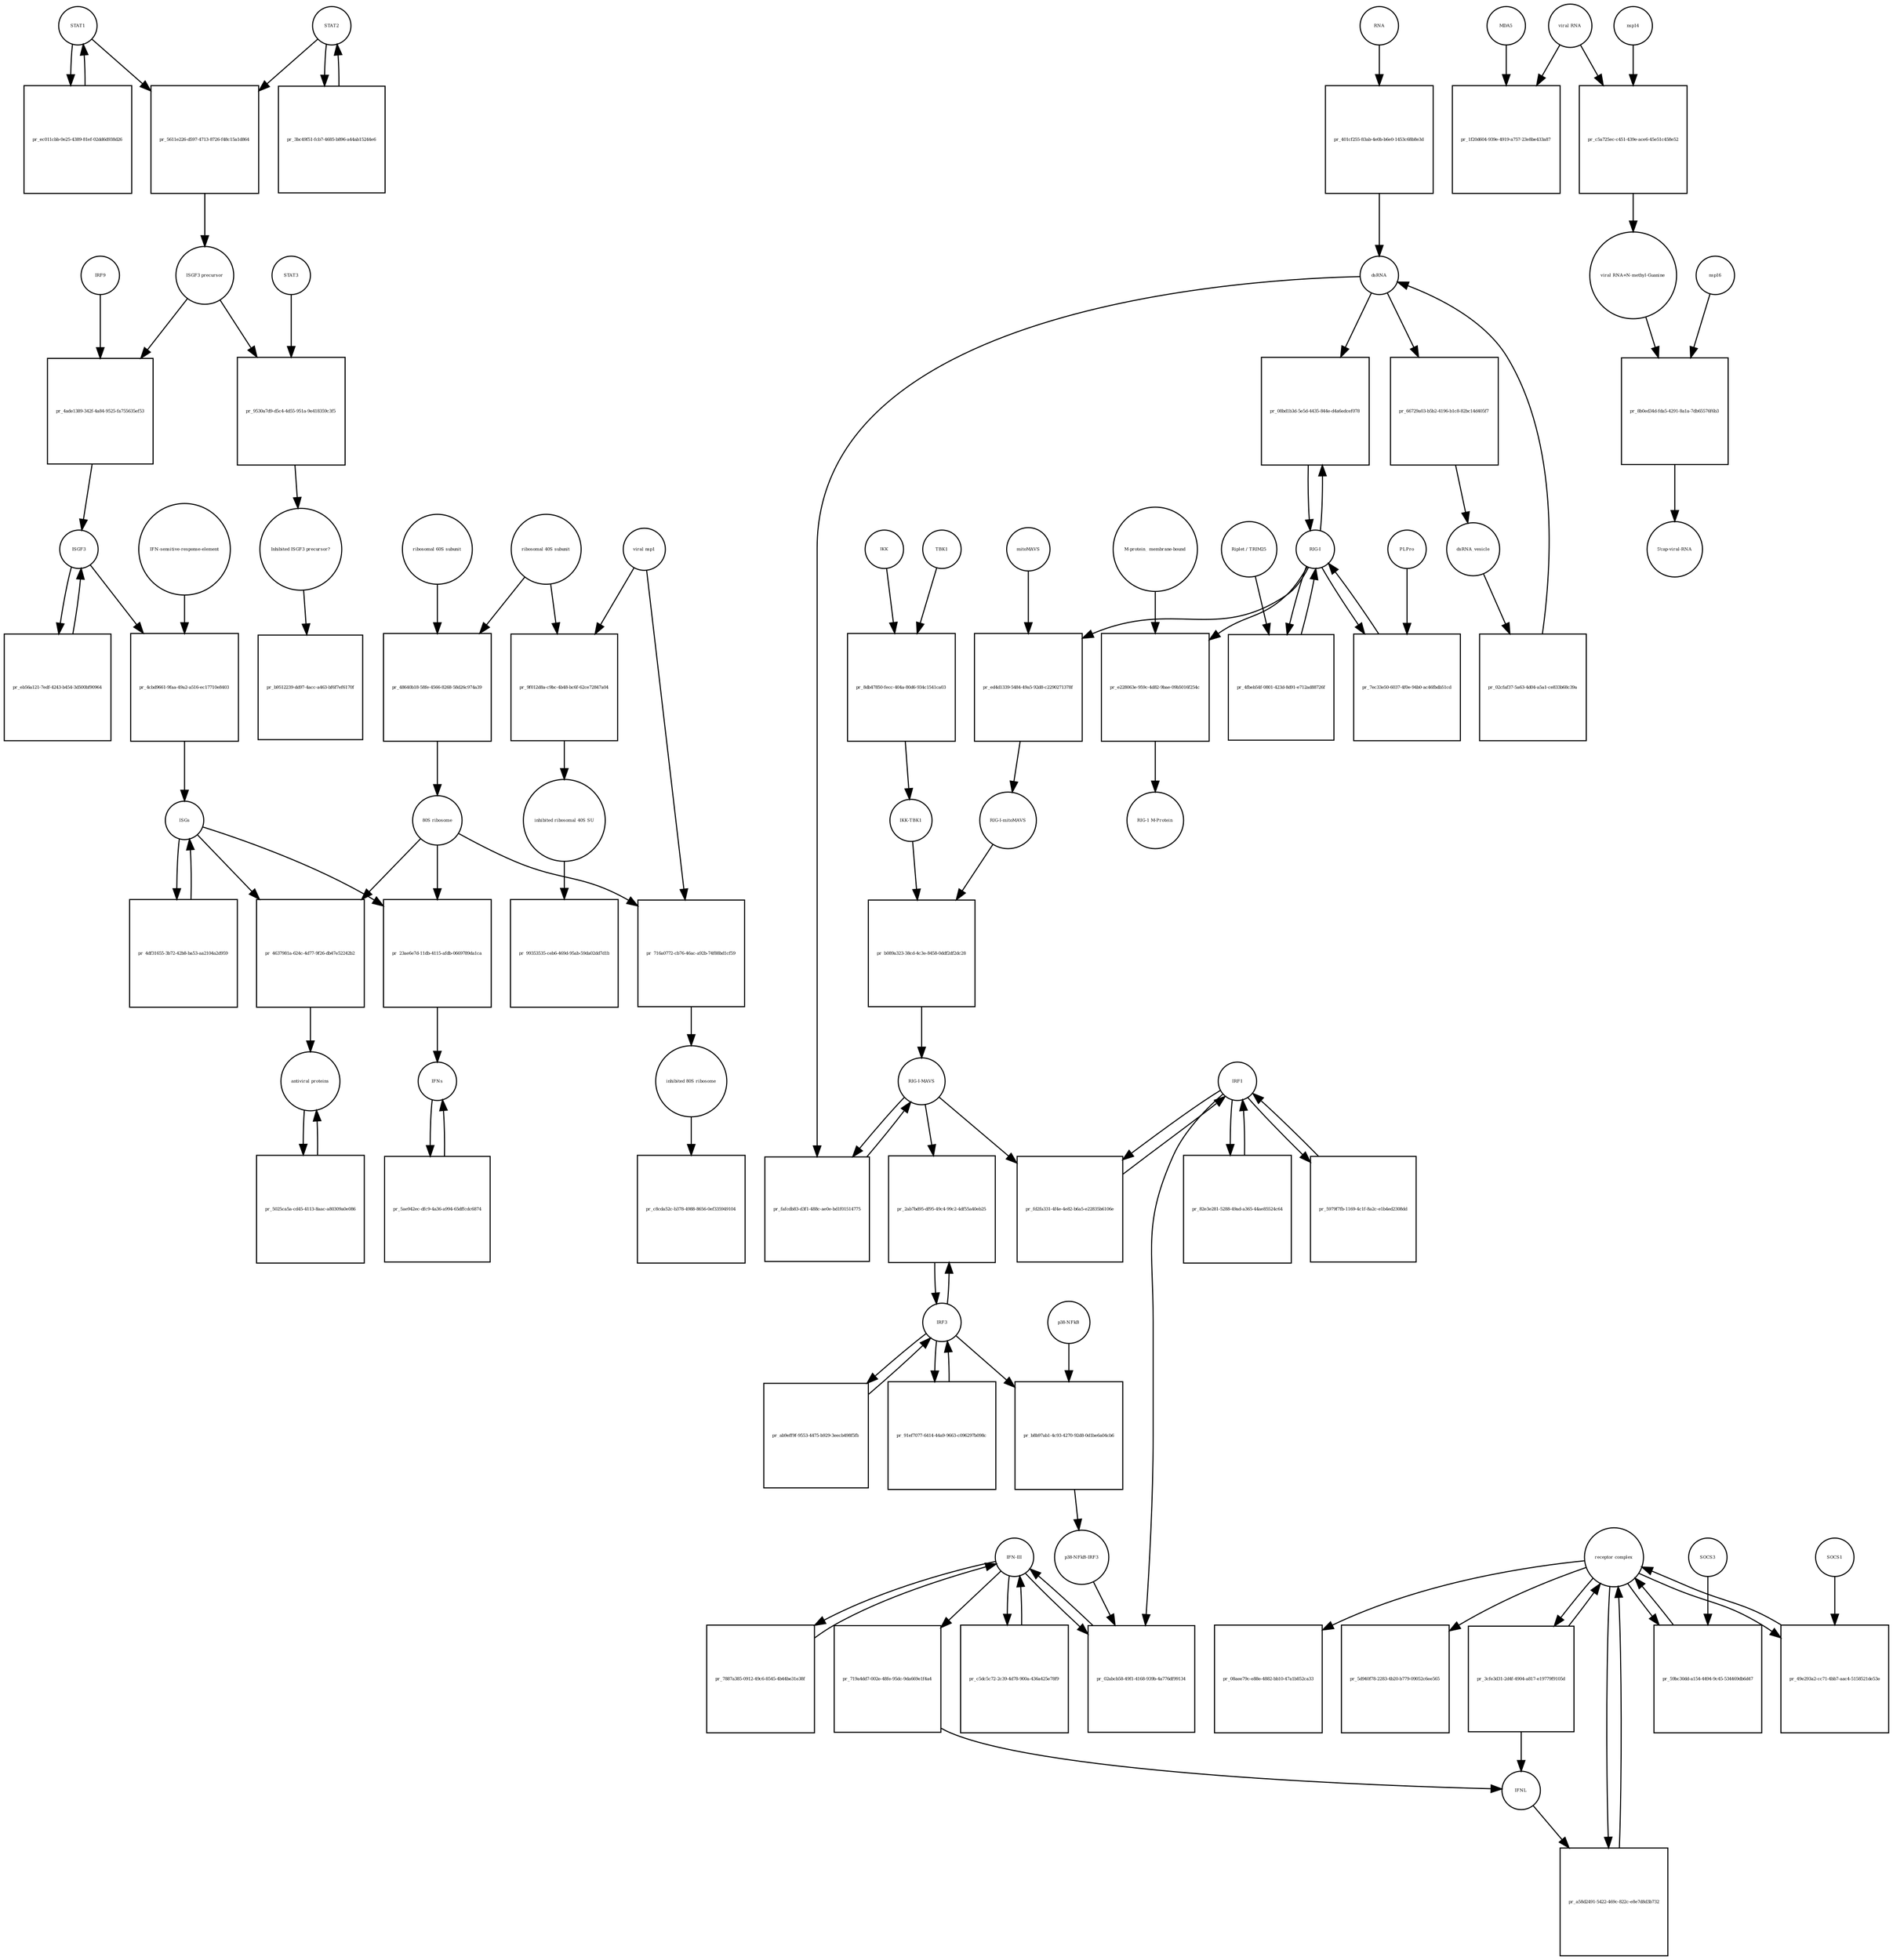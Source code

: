 strict digraph  {
STAT1 [annotation="", bipartite=0, cls=macromolecule, fontsize=4, label=STAT1, shape=circle];
"pr_5611e226-d597-4713-8726-f48c15a1d864" [annotation="", bipartite=1, cls=process, fontsize=4, label="pr_5611e226-d597-4713-8726-f48c15a1d864", shape=square];
STAT2 [annotation="", bipartite=0, cls=macromolecule, fontsize=4, label=STAT2, shape=circle];
"ISGF3 precursor" [annotation="", bipartite=0, cls=complex, fontsize=4, label="ISGF3 precursor", shape=circle];
"pr_4ade1389-342f-4a84-9525-fa755635ef53" [annotation="", bipartite=1, cls=process, fontsize=4, label="pr_4ade1389-342f-4a84-9525-fa755635ef53", shape=square];
IRF9 [annotation="", bipartite=0, cls=macromolecule, fontsize=4, label=IRF9, shape=circle];
ISGF3 [annotation="", bipartite=0, cls=complex, fontsize=4, label=ISGF3, shape=circle];
"pr_ec011cbb-0e25-4389-81ef-02dd6d938d26" [annotation="", bipartite=1, cls=process, fontsize=4, label="pr_ec011cbb-0e25-4389-81ef-02dd6d938d26", shape=square];
"pr_3bc49f51-fcb7-4685-b896-a44ab15244e6" [annotation="", bipartite=1, cls=process, fontsize=4, label="pr_3bc49f51-fcb7-4685-b896-a44ab15244e6", shape=square];
"receptor complex" [annotation="", bipartite=0, cls=complex, fontsize=4, label="receptor complex", shape=circle];
"pr_a58d2491-5422-469c-822c-e8e7d8d3b732" [annotation="", bipartite=1, cls=process, fontsize=4, label="pr_a58d2491-5422-469c-822c-e8e7d8d3b732", shape=square];
IFNL [annotation="", bipartite=0, cls=macromolecule, fontsize=4, label=IFNL, shape=circle];
"IFN-sensitive-response-element" [annotation="", bipartite=0, cls="nucleic acid feature", fontsize=4, label="IFN-sensitive-response-element", shape=circle];
"pr_4cbd9661-9faa-49a2-a516-ec17710e8403" [annotation="", bipartite=1, cls=process, fontsize=4, label="pr_4cbd9661-9faa-49a2-a516-ec17710e8403", shape=square];
ISGs [annotation="", bipartite=0, cls="nucleic acid feature", fontsize=4, label=ISGs, shape=circle];
"pr_23ae6e7d-11db-4115-afdb-0669789da1ca" [annotation="", bipartite=1, cls=process, fontsize=4, label="pr_23ae6e7d-11db-4115-afdb-0669789da1ca", shape=square];
IFNs [annotation="", bipartite=0, cls=macromolecule, fontsize=4, label=IFNs, shape=circle];
"80S ribosome" [annotation="", bipartite=0, cls=complex, fontsize=4, label="80S ribosome", shape=circle];
"pr_4637981a-624c-4d77-9f26-db47e52242b2" [annotation="", bipartite=1, cls=process, fontsize=4, label="pr_4637981a-624c-4d77-9f26-db47e52242b2", shape=square];
"antiviral proteins" [annotation="", bipartite=0, cls=macromolecule, fontsize=4, label="antiviral proteins", shape=circle];
"pr_eb56a121-7edf-4243-b454-3d500bf90964" [annotation="", bipartite=1, cls=process, fontsize=4, label="pr_eb56a121-7edf-4243-b454-3d500bf90964", shape=square];
"pr_4df31655-3b72-42b8-ba53-aa2104a2d959" [annotation="", bipartite=1, cls=process, fontsize=4, label="pr_4df31655-3b72-42b8-ba53-aa2104a2d959", shape=square];
"pr_5025ca5a-cd45-4113-8aac-a80309a0e086" [annotation="", bipartite=1, cls=process, fontsize=4, label="pr_5025ca5a-cd45-4113-8aac-a80309a0e086", shape=square];
"viral RNA" [annotation="", bipartite=0, cls="nucleic acid feature", fontsize=4, label="viral RNA", shape=circle];
"pr_1f20d604-939e-4919-a757-23e8be433a87" [annotation="", bipartite=1, cls=process, fontsize=4, label="pr_1f20d604-939e-4919-a757-23e8be433a87", shape=square];
MDA5 [annotation="", bipartite=0, cls=macromolecule, fontsize=4, label=MDA5, shape=circle];
"pr_c5a725ec-c451-439e-ace6-45e51c458e52" [annotation="", bipartite=1, cls=process, fontsize=4, label="pr_c5a725ec-c451-439e-ace6-45e51c458e52", shape=square];
"viral RNA+N-methyl-Guanine" [annotation="", bipartite=0, cls="nucleic acid feature", fontsize=4, label="viral RNA+N-methyl-Guanine", shape=circle];
nsp14 [annotation="", bipartite=0, cls=macromolecule, fontsize=4, label=nsp14, shape=circle];
"pr_8b0ed34d-fda5-4291-8a1a-7db65576f6b3" [annotation="", bipartite=1, cls=process, fontsize=4, label="pr_8b0ed34d-fda5-4291-8a1a-7db65576f6b3", shape=square];
"5'cap-viral-RNA" [annotation="", bipartite=0, cls="nucleic acid feature", fontsize=4, label="5'cap-viral-RNA", shape=circle];
nsp16 [annotation="", bipartite=0, cls=macromolecule, fontsize=4, label=nsp16, shape=circle];
IKK [annotation="", bipartite=0, cls=macromolecule, fontsize=4, label=IKK, shape=circle];
"pr_8db47850-fecc-404a-80d6-934c1541ca03" [annotation="", bipartite=1, cls=process, fontsize=4, label="pr_8db47850-fecc-404a-80d6-934c1541ca03", shape=square];
TBK1 [annotation="", bipartite=0, cls=macromolecule, fontsize=4, label=TBK1, shape=circle];
"IKK-TBK1" [annotation="", bipartite=0, cls=complex, fontsize=4, label="IKK-TBK1", shape=circle];
IRF3 [annotation="", bipartite=0, cls=macromolecule, fontsize=4, label=IRF3, shape=circle];
"pr_2ab7bd95-df95-49c4-99c2-4df55a40eb25" [annotation="", bipartite=1, cls=process, fontsize=4, label="pr_2ab7bd95-df95-49c4-99c2-4df55a40eb25", shape=square];
"RIG-I-MAVS" [annotation="", bipartite=0, cls=complex, fontsize=4, label="RIG-I-MAVS", shape=circle];
"pr_fafcdb83-d3f1-488c-ae0e-bd1f01514775" [annotation="", bipartite=1, cls=process, fontsize=4, label="pr_fafcdb83-d3f1-488c-ae0e-bd1f01514775", shape=square];
dsRNA [annotation="", bipartite=0, cls="nucleic acid feature", fontsize=4, label=dsRNA, shape=circle];
IRF1 [annotation="", bipartite=0, cls=macromolecule, fontsize=4, label=IRF1, shape=circle];
"pr_fd2fa331-4f4e-4e82-b6a5-e22835b6106e" [annotation="", bipartite=1, cls=process, fontsize=4, label="pr_fd2fa331-4f4e-4e82-b6a5-e22835b6106e", shape=square];
"IFN-III" [annotation="", bipartite=0, cls=macromolecule, fontsize=4, label="IFN-III", shape=circle];
"pr_c5dc5c72-2c39-4d78-900a-436a425e78f9" [annotation="", bipartite=1, cls=process, fontsize=4, label="pr_c5dc5c72-2c39-4d78-900a-436a425e78f9", shape=square];
"pr_7887a385-0912-49c6-8545-4b44be31e38f" [annotation="", bipartite=1, cls=process, fontsize=4, label="pr_7887a385-0912-49c6-8545-4b44be31e38f", shape=square];
"pr_02abcb58-49f1-4168-939b-4a776df99134" [annotation="", bipartite=1, cls=process, fontsize=4, label="pr_02abcb58-49f1-4168-939b-4a776df99134", shape=square];
"p38-NFkB-IRF3" [annotation="", bipartite=0, cls=complex, fontsize=4, label="p38-NFkB-IRF3", shape=circle];
"pr_719a4dd7-002e-48fe-95dc-9da669e1f4a4" [annotation="", bipartite=1, cls=process, fontsize=4, label="pr_719a4dd7-002e-48fe-95dc-9da669e1f4a4", shape=square];
"RIG-I" [annotation="", bipartite=0, cls=macromolecule, fontsize=4, label="RIG-I", shape=circle];
"pr_08bd1b3d-5e5d-4435-844e-d4a6edcef078" [annotation="", bipartite=1, cls=process, fontsize=4, label="pr_08bd1b3d-5e5d-4435-844e-d4a6edcef078", shape=square];
"RIG-I-mitoMAVS" [annotation="", bipartite=0, cls=complex, fontsize=4, label="RIG-I-mitoMAVS", shape=circle];
"pr_b089a323-38cd-4c3e-8458-0ddf2df2dc28" [annotation="", bipartite=1, cls=process, fontsize=4, label="pr_b089a323-38cd-4c3e-8458-0ddf2df2dc28", shape=square];
"p38-NFkB" [annotation="", bipartite=0, cls=complex, fontsize=4, label="p38-NFkB", shape=circle];
"pr_b8b97ab1-4c93-4270-92d8-0d1be6a04cb6" [annotation="", bipartite=1, cls=process, fontsize=4, label="pr_b8b97ab1-4c93-4270-92d8-0d1be6a04cb6", shape=square];
"pr_66729a03-b5b2-4196-b1c8-82bc14d405f7" [annotation="", bipartite=1, cls=process, fontsize=4, label="pr_66729a03-b5b2-4196-b1c8-82bc14d405f7", shape=square];
dsRNA_vesicle [annotation="", bipartite=0, cls="nucleic acid feature", fontsize=4, label=dsRNA_vesicle, shape=circle];
"pr_02cfaf37-5a63-4d04-a5a1-ce833b68c39a" [annotation="", bipartite=1, cls=process, fontsize=4, label="pr_02cfaf37-5a63-4d04-a5a1-ce833b68c39a", shape=square];
"pr_ab9eff9f-9553-4475-b929-3eecb498f5fb" [annotation="", bipartite=1, cls=process, fontsize=4, label="pr_ab9eff9f-9553-4475-b929-3eecb498f5fb", shape=square];
"pr_91ef7077-6414-44a9-9663-c096297b098c" [annotation="", bipartite=1, cls=process, fontsize=4, label="pr_91ef7077-6414-44a9-9663-c096297b098c", shape=square];
"pr_82e3e281-5288-49ad-a365-44ae85524c64" [annotation="", bipartite=1, cls=process, fontsize=4, label="pr_82e3e281-5288-49ad-a365-44ae85524c64", shape=square];
"pr_5979f7fb-1169-4c1f-8a2c-e1b4ed2308dd" [annotation="", bipartite=1, cls=process, fontsize=4, label="pr_5979f7fb-1169-4c1f-8a2c-e1b4ed2308dd", shape=square];
RNA [annotation="", bipartite=0, cls="nucleic acid feature", fontsize=4, label=RNA, shape=circle];
"pr_401cf255-83ab-4e0b-b6e0-1453c68b8e3d" [annotation="", bipartite=1, cls=process, fontsize=4, label="pr_401cf255-83ab-4e0b-b6e0-1453c68b8e3d", shape=square];
"ribosomal 60S subunit" [annotation="", bipartite=0, cls=complex, fontsize=4, label="ribosomal 60S subunit", shape=circle];
"pr_48640b18-58fe-4566-8268-58d26c974a39" [annotation="", bipartite=1, cls=process, fontsize=4, label="pr_48640b18-58fe-4566-8268-58d26c974a39", shape=square];
"ribosomal 40S subunit" [annotation="", bipartite=0, cls=complex, fontsize=4, label="ribosomal 40S subunit", shape=circle];
"pr_9f012d8a-c9bc-4b48-bc6f-62ce72847a04" [annotation="", bipartite=1, cls=process, fontsize=4, label="pr_9f012d8a-c9bc-4b48-bc6f-62ce72847a04", shape=square];
"viral nsp1" [annotation="", bipartite=0, cls=macromolecule, fontsize=4, label="viral nsp1", shape=circle];
"inhibited ribosomal 40S SU" [annotation="urn_miriam_doi_10.1101%2F2020.05.18.102467", bipartite=0, cls=complex, fontsize=4, label="inhibited ribosomal 40S SU", shape=circle];
"pr_716a0772-cb76-46ac-a92b-74f88bd1cf59" [annotation="", bipartite=1, cls=process, fontsize=4, label="pr_716a0772-cb76-46ac-a92b-74f88bd1cf59", shape=square];
"inhibited 80S ribosome" [annotation="", bipartite=0, cls=complex, fontsize=4, label="inhibited 80S ribosome", shape=circle];
"pr_9530a7d9-d5c4-4d55-951a-9e418359c3f5" [annotation="", bipartite=1, cls=process, fontsize=4, label="pr_9530a7d9-d5c4-4d55-951a-9e418359c3f5", shape=square];
STAT3 [annotation="", bipartite=0, cls=macromolecule, fontsize=4, label=STAT3, shape=circle];
"Inhibited ISGF3 precursor?" [annotation="", bipartite=0, cls=complex, fontsize=4, label="Inhibited ISGF3 precursor?", shape=circle];
"pr_5ae942ec-dfc9-4a36-a994-65dffcdc6874" [annotation="", bipartite=1, cls=process, fontsize=4, label="pr_5ae942ec-dfc9-4a36-a994-65dffcdc6874", shape=square];
"pr_59bc30dd-a154-4494-9c45-534469db6d47" [annotation="", bipartite=1, cls=process, fontsize=4, label="pr_59bc30dd-a154-4494-9c45-534469db6d47", shape=square];
SOCS3 [annotation="", bipartite=0, cls=macromolecule, fontsize=4, label=SOCS3, shape=circle];
"pr_49e293a2-cc71-4bb7-aac4-5158521de53e" [annotation="", bipartite=1, cls=process, fontsize=4, label="pr_49e293a2-cc71-4bb7-aac4-5158521de53e", shape=square];
SOCS1 [annotation="", bipartite=0, cls=macromolecule, fontsize=4, label=SOCS1, shape=circle];
"pr_b9512239-dd97-4acc-a463-bf6f7ef6170f" [annotation="", bipartite=1, cls=process, fontsize=4, label="pr_b9512239-dd97-4acc-a463-bf6f7ef6170f", shape=square];
"pr_08aee79c-e88e-4882-bb10-47a1b852ca33" [annotation="", bipartite=1, cls=process, fontsize=4, label="pr_08aee79c-e88e-4882-bb10-47a1b852ca33", shape=square];
"pr_5d940f78-2283-4b20-b779-09052c6ee565" [annotation="", bipartite=1, cls=process, fontsize=4, label="pr_5d940f78-2283-4b20-b779-09052c6ee565", shape=square];
"pr_c8cda52c-b378-4988-8656-0ef335949104" [annotation="", bipartite=1, cls=process, fontsize=4, label="pr_c8cda52c-b378-4988-8656-0ef335949104", shape=square];
"pr_99353535-ceb6-469d-95ab-59da02dd7d1b" [annotation="", bipartite=1, cls=process, fontsize=4, label="pr_99353535-ceb6-469d-95ab-59da02dd7d1b", shape=square];
"pr_3cfe3d31-2d4f-4904-a817-e19779f9105d" [annotation="", bipartite=1, cls=process, fontsize=4, label="pr_3cfe3d31-2d4f-4904-a817-e19779f9105d", shape=square];
"M-protein_ membrane-bound" [annotation="", bipartite=0, cls=macromolecule, fontsize=4, label="M-protein_ membrane-bound", shape=circle];
"pr_e228063e-959c-4d82-9bae-09b5016f254c" [annotation="", bipartite=1, cls=process, fontsize=4, label="pr_e228063e-959c-4d82-9bae-09b5016f254c", shape=square];
"RIG-1 M-Protein" [annotation="", bipartite=0, cls=complex, fontsize=4, label="RIG-1 M-Protein", shape=circle];
"pr_ed4d1339-5484-49a5-92d8-c2290271378f" [annotation="", bipartite=1, cls=process, fontsize=4, label="pr_ed4d1339-5484-49a5-92d8-c2290271378f", shape=square];
mitoMAVS [annotation="", bipartite=0, cls=macromolecule, fontsize=4, label=mitoMAVS, shape=circle];
"pr_4fbeb54f-0801-423d-8d91-e712ad88726f" [annotation="", bipartite=1, cls=process, fontsize=4, label="pr_4fbeb54f-0801-423d-8d91-e712ad88726f", shape=square];
"Riplet / TRIM25" [annotation="", bipartite=0, cls=macromolecule, fontsize=4, label="Riplet / TRIM25", shape=circle];
"pr_7ec33e50-6037-4f0e-94b0-ac46fbdb51cd" [annotation="", bipartite=1, cls=process, fontsize=4, label="pr_7ec33e50-6037-4f0e-94b0-ac46fbdb51cd", shape=square];
PLPro [annotation="", bipartite=0, cls=macromolecule, fontsize=4, label=PLPro, shape=circle];
STAT1 -> "pr_5611e226-d597-4713-8726-f48c15a1d864"  [annotation="", interaction_type=consumption];
STAT1 -> "pr_ec011cbb-0e25-4389-81ef-02dd6d938d26"  [annotation="", interaction_type=consumption];
"pr_5611e226-d597-4713-8726-f48c15a1d864" -> "ISGF3 precursor"  [annotation="", interaction_type=production];
STAT2 -> "pr_5611e226-d597-4713-8726-f48c15a1d864"  [annotation="", interaction_type=consumption];
STAT2 -> "pr_3bc49f51-fcb7-4685-b896-a44ab15244e6"  [annotation="", interaction_type=consumption];
"ISGF3 precursor" -> "pr_4ade1389-342f-4a84-9525-fa755635ef53"  [annotation="", interaction_type=consumption];
"ISGF3 precursor" -> "pr_9530a7d9-d5c4-4d55-951a-9e418359c3f5"  [annotation="", interaction_type=consumption];
"pr_4ade1389-342f-4a84-9525-fa755635ef53" -> ISGF3  [annotation="", interaction_type=production];
IRF9 -> "pr_4ade1389-342f-4a84-9525-fa755635ef53"  [annotation="", interaction_type=consumption];
ISGF3 -> "pr_4cbd9661-9faa-49a2-a516-ec17710e8403"  [annotation="", interaction_type="necessary stimulation"];
ISGF3 -> "pr_eb56a121-7edf-4243-b454-3d500bf90964"  [annotation="", interaction_type=consumption];
"pr_ec011cbb-0e25-4389-81ef-02dd6d938d26" -> STAT1  [annotation="", interaction_type=production];
"pr_3bc49f51-fcb7-4685-b896-a44ab15244e6" -> STAT2  [annotation="", interaction_type=production];
"receptor complex" -> "pr_a58d2491-5422-469c-822c-e8e7d8d3b732"  [annotation="", interaction_type=consumption];
"receptor complex" -> "pr_59bc30dd-a154-4494-9c45-534469db6d47"  [annotation="", interaction_type=consumption];
"receptor complex" -> "pr_49e293a2-cc71-4bb7-aac4-5158521de53e"  [annotation="", interaction_type=consumption];
"receptor complex" -> "pr_08aee79c-e88e-4882-bb10-47a1b852ca33"  [annotation="", interaction_type=consumption];
"receptor complex" -> "pr_5d940f78-2283-4b20-b779-09052c6ee565"  [annotation="", interaction_type=consumption];
"receptor complex" -> "pr_3cfe3d31-2d4f-4904-a817-e19779f9105d"  [annotation="", interaction_type=consumption];
"pr_a58d2491-5422-469c-822c-e8e7d8d3b732" -> "receptor complex"  [annotation="", interaction_type=production];
IFNL -> "pr_a58d2491-5422-469c-822c-e8e7d8d3b732"  [annotation="", interaction_type=stimulation];
"IFN-sensitive-response-element" -> "pr_4cbd9661-9faa-49a2-a516-ec17710e8403"  [annotation="", interaction_type=consumption];
"pr_4cbd9661-9faa-49a2-a516-ec17710e8403" -> ISGs  [annotation="", interaction_type=production];
ISGs -> "pr_23ae6e7d-11db-4115-afdb-0669789da1ca"  [annotation="", interaction_type=consumption];
ISGs -> "pr_4637981a-624c-4d77-9f26-db47e52242b2"  [annotation="", interaction_type=consumption];
ISGs -> "pr_4df31655-3b72-42b8-ba53-aa2104a2d959"  [annotation="", interaction_type=consumption];
"pr_23ae6e7d-11db-4115-afdb-0669789da1ca" -> IFNs  [annotation="", interaction_type=production];
IFNs -> "pr_5ae942ec-dfc9-4a36-a994-65dffcdc6874"  [annotation="", interaction_type=consumption];
"80S ribosome" -> "pr_23ae6e7d-11db-4115-afdb-0669789da1ca"  [annotation="", interaction_type=catalysis];
"80S ribosome" -> "pr_4637981a-624c-4d77-9f26-db47e52242b2"  [annotation="", interaction_type=catalysis];
"80S ribosome" -> "pr_716a0772-cb76-46ac-a92b-74f88bd1cf59"  [annotation="", interaction_type=consumption];
"pr_4637981a-624c-4d77-9f26-db47e52242b2" -> "antiviral proteins"  [annotation="", interaction_type=production];
"antiviral proteins" -> "pr_5025ca5a-cd45-4113-8aac-a80309a0e086"  [annotation="", interaction_type=consumption];
"pr_eb56a121-7edf-4243-b454-3d500bf90964" -> ISGF3  [annotation="", interaction_type=production];
"pr_4df31655-3b72-42b8-ba53-aa2104a2d959" -> ISGs  [annotation="", interaction_type=production];
"pr_5025ca5a-cd45-4113-8aac-a80309a0e086" -> "antiviral proteins"  [annotation="", interaction_type=production];
"viral RNA" -> "pr_1f20d604-939e-4919-a757-23e8be433a87"  [annotation="", interaction_type=consumption];
"viral RNA" -> "pr_c5a725ec-c451-439e-ace6-45e51c458e52"  [annotation="", interaction_type=consumption];
MDA5 -> "pr_1f20d604-939e-4919-a757-23e8be433a87"  [annotation="urn_miriam_doi_10.1016%2Fj.chom.2020.05.008", interaction_type=catalysis];
"pr_c5a725ec-c451-439e-ace6-45e51c458e52" -> "viral RNA+N-methyl-Guanine"  [annotation="", interaction_type=production];
"viral RNA+N-methyl-Guanine" -> "pr_8b0ed34d-fda5-4291-8a1a-7db65576f6b3"  [annotation="", interaction_type=consumption];
nsp14 -> "pr_c5a725ec-c451-439e-ace6-45e51c458e52"  [annotation="", interaction_type=catalysis];
"pr_8b0ed34d-fda5-4291-8a1a-7db65576f6b3" -> "5'cap-viral-RNA"  [annotation="", interaction_type=production];
nsp16 -> "pr_8b0ed34d-fda5-4291-8a1a-7db65576f6b3"  [annotation="urn_miriam_doi_10.1016%2Fj.chom.2020.05.008", interaction_type=catalysis];
IKK -> "pr_8db47850-fecc-404a-80d6-934c1541ca03"  [annotation="", interaction_type=consumption];
"pr_8db47850-fecc-404a-80d6-934c1541ca03" -> "IKK-TBK1"  [annotation="", interaction_type=production];
TBK1 -> "pr_8db47850-fecc-404a-80d6-934c1541ca03"  [annotation="", interaction_type=consumption];
"IKK-TBK1" -> "pr_b089a323-38cd-4c3e-8458-0ddf2df2dc28"  [annotation="", interaction_type=consumption];
IRF3 -> "pr_2ab7bd95-df95-49c4-99c2-4df55a40eb25"  [annotation="", interaction_type=consumption];
IRF3 -> "pr_b8b97ab1-4c93-4270-92d8-0d1be6a04cb6"  [annotation="", interaction_type=consumption];
IRF3 -> "pr_ab9eff9f-9553-4475-b929-3eecb498f5fb"  [annotation="", interaction_type=consumption];
IRF3 -> "pr_91ef7077-6414-44a9-9663-c096297b098c"  [annotation="", interaction_type=consumption];
"pr_2ab7bd95-df95-49c4-99c2-4df55a40eb25" -> IRF3  [annotation="", interaction_type=production];
"RIG-I-MAVS" -> "pr_2ab7bd95-df95-49c4-99c2-4df55a40eb25"  [annotation="", interaction_type=stimulation];
"RIG-I-MAVS" -> "pr_fafcdb83-d3f1-488c-ae0e-bd1f01514775"  [annotation="", interaction_type=consumption];
"RIG-I-MAVS" -> "pr_fd2fa331-4f4e-4e82-b6a5-e22835b6106e"  [annotation="", interaction_type=catalysis];
"pr_fafcdb83-d3f1-488c-ae0e-bd1f01514775" -> "RIG-I-MAVS"  [annotation="", interaction_type=production];
dsRNA -> "pr_fafcdb83-d3f1-488c-ae0e-bd1f01514775"  [annotation="", interaction_type="necessary stimulation"];
dsRNA -> "pr_08bd1b3d-5e5d-4435-844e-d4a6edcef078"  [annotation="", interaction_type="necessary stimulation"];
dsRNA -> "pr_66729a03-b5b2-4196-b1c8-82bc14d405f7"  [annotation="", interaction_type=consumption];
IRF1 -> "pr_fd2fa331-4f4e-4e82-b6a5-e22835b6106e"  [annotation="", interaction_type=consumption];
IRF1 -> "pr_02abcb58-49f1-4168-939b-4a776df99134"  [annotation="", interaction_type=stimulation];
IRF1 -> "pr_82e3e281-5288-49ad-a365-44ae85524c64"  [annotation="", interaction_type=consumption];
IRF1 -> "pr_5979f7fb-1169-4c1f-8a2c-e1b4ed2308dd"  [annotation="", interaction_type=consumption];
"pr_fd2fa331-4f4e-4e82-b6a5-e22835b6106e" -> IRF1  [annotation="", interaction_type=production];
"IFN-III" -> "pr_c5dc5c72-2c39-4d78-900a-436a425e78f9"  [annotation="", interaction_type=consumption];
"IFN-III" -> "pr_7887a385-0912-49c6-8545-4b44be31e38f"  [annotation="", interaction_type=consumption];
"IFN-III" -> "pr_02abcb58-49f1-4168-939b-4a776df99134"  [annotation="", interaction_type=consumption];
"IFN-III" -> "pr_719a4dd7-002e-48fe-95dc-9da669e1f4a4"  [annotation="", interaction_type=consumption];
"pr_c5dc5c72-2c39-4d78-900a-436a425e78f9" -> "IFN-III"  [annotation="", interaction_type=production];
"pr_7887a385-0912-49c6-8545-4b44be31e38f" -> "IFN-III"  [annotation="", interaction_type=production];
"pr_02abcb58-49f1-4168-939b-4a776df99134" -> "IFN-III"  [annotation="", interaction_type=production];
"p38-NFkB-IRF3" -> "pr_02abcb58-49f1-4168-939b-4a776df99134"  [annotation="", interaction_type=stimulation];
"pr_719a4dd7-002e-48fe-95dc-9da669e1f4a4" -> IFNL  [annotation="", interaction_type=production];
"RIG-I" -> "pr_08bd1b3d-5e5d-4435-844e-d4a6edcef078"  [annotation="", interaction_type=consumption];
"RIG-I" -> "pr_e228063e-959c-4d82-9bae-09b5016f254c"  [annotation="", interaction_type=consumption];
"RIG-I" -> "pr_ed4d1339-5484-49a5-92d8-c2290271378f"  [annotation="", interaction_type=consumption];
"RIG-I" -> "pr_4fbeb54f-0801-423d-8d91-e712ad88726f"  [annotation="", interaction_type=consumption];
"RIG-I" -> "pr_7ec33e50-6037-4f0e-94b0-ac46fbdb51cd"  [annotation="", interaction_type=consumption];
"pr_08bd1b3d-5e5d-4435-844e-d4a6edcef078" -> "RIG-I"  [annotation="", interaction_type=production];
"RIG-I-mitoMAVS" -> "pr_b089a323-38cd-4c3e-8458-0ddf2df2dc28"  [annotation="", interaction_type=consumption];
"pr_b089a323-38cd-4c3e-8458-0ddf2df2dc28" -> "RIG-I-MAVS"  [annotation="", interaction_type=production];
"p38-NFkB" -> "pr_b8b97ab1-4c93-4270-92d8-0d1be6a04cb6"  [annotation="", interaction_type=consumption];
"pr_b8b97ab1-4c93-4270-92d8-0d1be6a04cb6" -> "p38-NFkB-IRF3"  [annotation="", interaction_type=production];
"pr_66729a03-b5b2-4196-b1c8-82bc14d405f7" -> dsRNA_vesicle  [annotation="", interaction_type=production];
dsRNA_vesicle -> "pr_02cfaf37-5a63-4d04-a5a1-ce833b68c39a"  [annotation="", interaction_type=consumption];
"pr_02cfaf37-5a63-4d04-a5a1-ce833b68c39a" -> dsRNA  [annotation="", interaction_type=production];
"pr_ab9eff9f-9553-4475-b929-3eecb498f5fb" -> IRF3  [annotation="", interaction_type=production];
"pr_91ef7077-6414-44a9-9663-c096297b098c" -> IRF3  [annotation="", interaction_type=production];
"pr_82e3e281-5288-49ad-a365-44ae85524c64" -> IRF1  [annotation="", interaction_type=production];
"pr_5979f7fb-1169-4c1f-8a2c-e1b4ed2308dd" -> IRF1  [annotation="", interaction_type=production];
RNA -> "pr_401cf255-83ab-4e0b-b6e0-1453c68b8e3d"  [annotation="", interaction_type=consumption];
"pr_401cf255-83ab-4e0b-b6e0-1453c68b8e3d" -> dsRNA  [annotation="", interaction_type=production];
"ribosomal 60S subunit" -> "pr_48640b18-58fe-4566-8268-58d26c974a39"  [annotation="", interaction_type=consumption];
"pr_48640b18-58fe-4566-8268-58d26c974a39" -> "80S ribosome"  [annotation="", interaction_type=production];
"ribosomal 40S subunit" -> "pr_48640b18-58fe-4566-8268-58d26c974a39"  [annotation="", interaction_type=consumption];
"ribosomal 40S subunit" -> "pr_9f012d8a-c9bc-4b48-bc6f-62ce72847a04"  [annotation="", interaction_type=consumption];
"pr_9f012d8a-c9bc-4b48-bc6f-62ce72847a04" -> "inhibited ribosomal 40S SU"  [annotation="", interaction_type=production];
"viral nsp1" -> "pr_9f012d8a-c9bc-4b48-bc6f-62ce72847a04"  [annotation="", interaction_type=consumption];
"viral nsp1" -> "pr_716a0772-cb76-46ac-a92b-74f88bd1cf59"  [annotation="", interaction_type=consumption];
"inhibited ribosomal 40S SU" -> "pr_99353535-ceb6-469d-95ab-59da02dd7d1b"  [annotation="", interaction_type=consumption];
"pr_716a0772-cb76-46ac-a92b-74f88bd1cf59" -> "inhibited 80S ribosome"  [annotation="", interaction_type=production];
"inhibited 80S ribosome" -> "pr_c8cda52c-b378-4988-8656-0ef335949104"  [annotation="", interaction_type=consumption];
"pr_9530a7d9-d5c4-4d55-951a-9e418359c3f5" -> "Inhibited ISGF3 precursor?"  [annotation="", interaction_type=production];
STAT3 -> "pr_9530a7d9-d5c4-4d55-951a-9e418359c3f5"  [annotation="", interaction_type=consumption];
"Inhibited ISGF3 precursor?" -> "pr_b9512239-dd97-4acc-a463-bf6f7ef6170f"  [annotation="", interaction_type=consumption];
"pr_5ae942ec-dfc9-4a36-a994-65dffcdc6874" -> IFNs  [annotation="", interaction_type=production];
"pr_59bc30dd-a154-4494-9c45-534469db6d47" -> "receptor complex"  [annotation="", interaction_type=production];
SOCS3 -> "pr_59bc30dd-a154-4494-9c45-534469db6d47"  [annotation="", interaction_type=consumption];
"pr_49e293a2-cc71-4bb7-aac4-5158521de53e" -> "receptor complex"  [annotation="", interaction_type=production];
SOCS1 -> "pr_49e293a2-cc71-4bb7-aac4-5158521de53e"  [annotation="", interaction_type=consumption];
"pr_3cfe3d31-2d4f-4904-a817-e19779f9105d" -> IFNL  [annotation="", interaction_type=production];
"pr_3cfe3d31-2d4f-4904-a817-e19779f9105d" -> "receptor complex"  [annotation="", interaction_type=production];
"M-protein_ membrane-bound" -> "pr_e228063e-959c-4d82-9bae-09b5016f254c"  [annotation="", interaction_type=consumption];
"pr_e228063e-959c-4d82-9bae-09b5016f254c" -> "RIG-1 M-Protein"  [annotation="", interaction_type=production];
"pr_ed4d1339-5484-49a5-92d8-c2290271378f" -> "RIG-I-mitoMAVS"  [annotation="", interaction_type=production];
mitoMAVS -> "pr_ed4d1339-5484-49a5-92d8-c2290271378f"  [annotation="", interaction_type=consumption];
"pr_4fbeb54f-0801-423d-8d91-e712ad88726f" -> "RIG-I"  [annotation="", interaction_type=production];
"Riplet / TRIM25" -> "pr_4fbeb54f-0801-423d-8d91-e712ad88726f"  [annotation="", interaction_type=catalysis];
"pr_7ec33e50-6037-4f0e-94b0-ac46fbdb51cd" -> "RIG-I"  [annotation="", interaction_type=production];
PLPro -> "pr_7ec33e50-6037-4f0e-94b0-ac46fbdb51cd"  [annotation="", interaction_type=catalysis];
}
